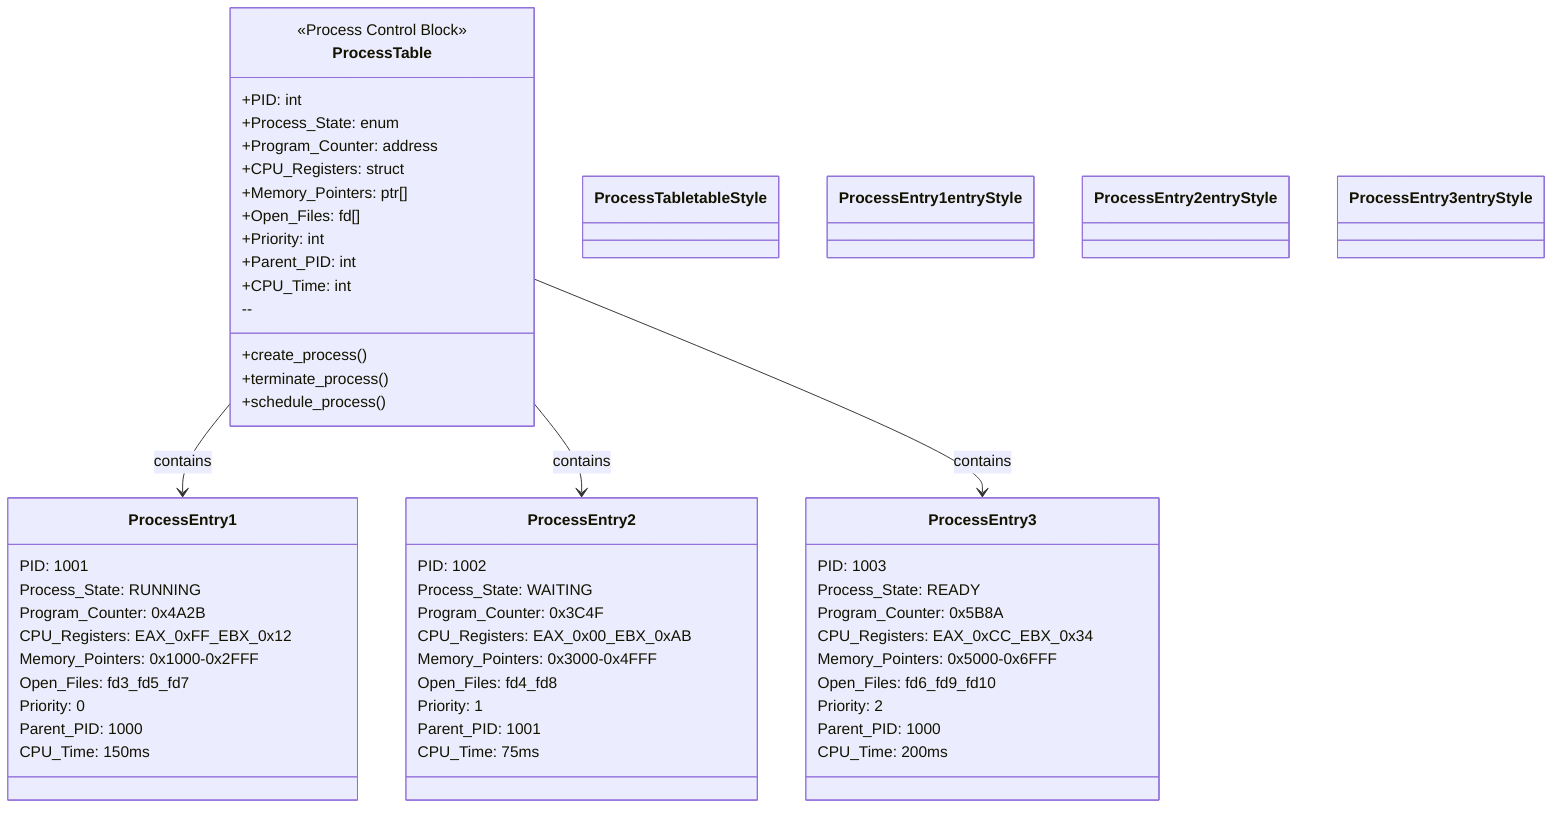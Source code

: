classDiagram
    class ProcessTable {
        <<Process Control Block>>
        +PID: int
        +Process_State: enum
        +Program_Counter: address
        +CPU_Registers: struct
        +Memory_Pointers: ptr[]
        +Open_Files: fd[]
        +Priority: int
        +Parent_PID: int
        +CPU_Time: int
        --
        +create_process()
        +terminate_process()
        +schedule_process()
    }
    
    class ProcessEntry1 {
        PID: 1001
        Process_State: RUNNING
        Program_Counter: 0x4A2B
        CPU_Registers: EAX_0xFF_EBX_0x12
        Memory_Pointers: 0x1000-0x2FFF
        Open_Files: fd3_fd5_fd7
        Priority: 0
        Parent_PID: 1000
        CPU_Time: 150ms
    }
    
    class ProcessEntry2 {
        PID: 1002
        Process_State: WAITING
        Program_Counter: 0x3C4F
        CPU_Registers: EAX_0x00_EBX_0xAB
        Memory_Pointers: 0x3000-0x4FFF
        Open_Files: fd4_fd8
        Priority: 1
        Parent_PID: 1001
        CPU_Time: 75ms
    }
    
    class ProcessEntry3 {
        PID: 1003
        Process_State: READY
        Program_Counter: 0x5B8A
        CPU_Registers: EAX_0xCC_EBX_0x34
        Memory_Pointers: 0x5000-0x6FFF
        Open_Files: fd6_fd9_fd10
        Priority: 2
        Parent_PID: 1000
        CPU_Time: 200ms
    }
    
    ProcessTable --> ProcessEntry1 : contains
    ProcessTable --> ProcessEntry2 : contains
    ProcessTable --> ProcessEntry3 : contains

    %% Styling
    classDef tableStyle fill:#4a5568,stroke:#2d3748,stroke-width:2px,color:#ffffff
    classDef entryStyle fill:#718096,stroke:#4a5568,stroke-width:1px,color:#ffffff
    
    class ProcessTable tableStyle
    class ProcessEntry1 entryStyle
    class ProcessEntry2 entryStyle
    class ProcessEntry3 entryStyle
